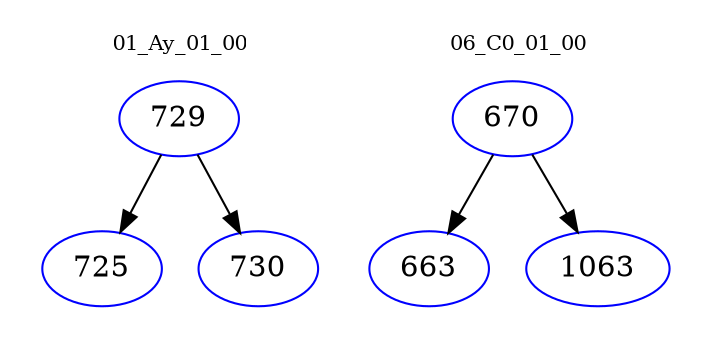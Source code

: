 digraph{
subgraph cluster_0 {
color = white
label = "01_Ay_01_00";
fontsize=10;
T0_729 [label="729", color="blue"]
T0_729 -> T0_725 [color="black"]
T0_725 [label="725", color="blue"]
T0_729 -> T0_730 [color="black"]
T0_730 [label="730", color="blue"]
}
subgraph cluster_1 {
color = white
label = "06_C0_01_00";
fontsize=10;
T1_670 [label="670", color="blue"]
T1_670 -> T1_663 [color="black"]
T1_663 [label="663", color="blue"]
T1_670 -> T1_1063 [color="black"]
T1_1063 [label="1063", color="blue"]
}
}
